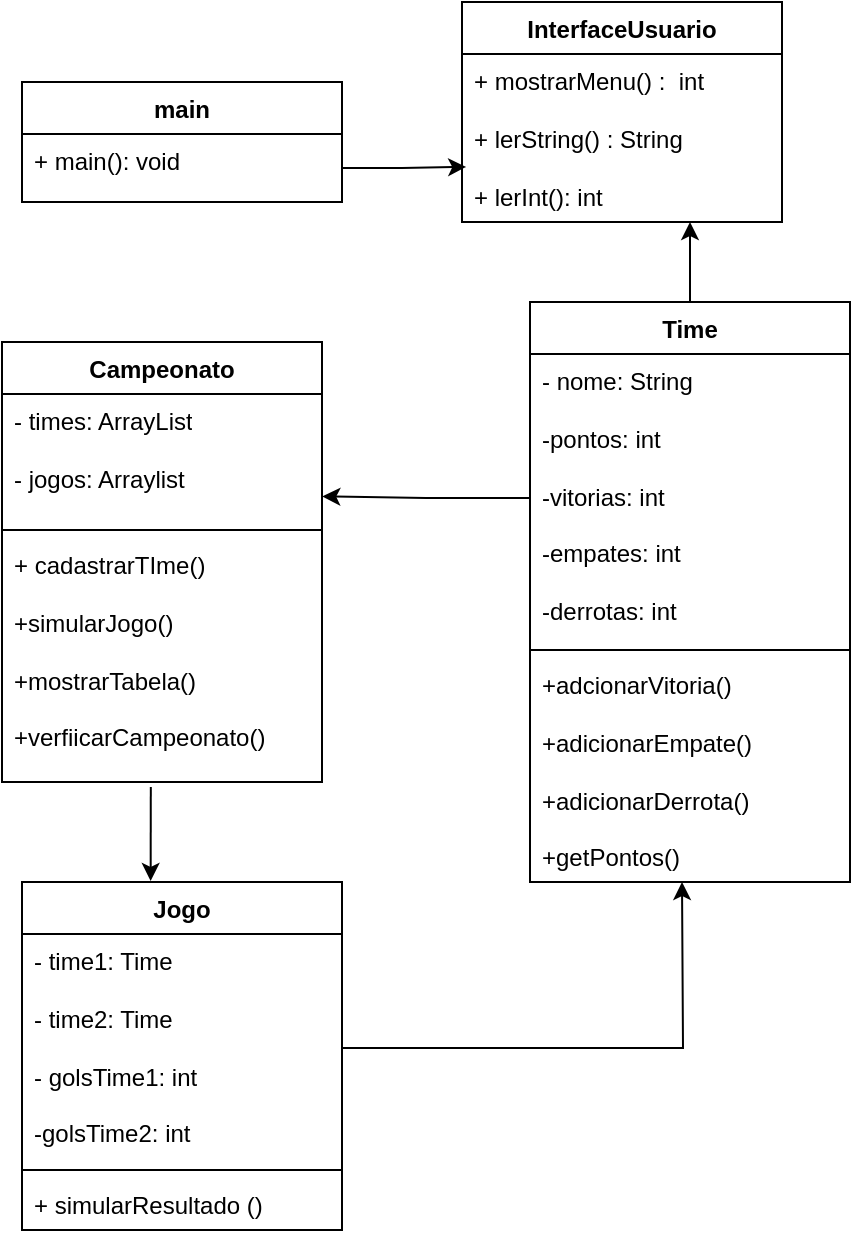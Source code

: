 <mxfile version="27.0.1">
  <diagram name="Página-1" id="pH_a19QfTKHQJZ6EzWCb">
    <mxGraphModel dx="1678" dy="914" grid="1" gridSize="10" guides="1" tooltips="1" connect="1" arrows="1" fold="1" page="1" pageScale="1" pageWidth="827" pageHeight="1169" math="0" shadow="0">
      <root>
        <mxCell id="0" />
        <mxCell id="1" parent="0" />
        <mxCell id="NJrLppduARZfvgmwY4LU-11" style="edgeStyle=orthogonalEdgeStyle;rounded=0;orthogonalLoop=1;jettySize=auto;html=1;" edge="1" parent="1" source="0q8sU8n2cPv7HC0M0FgE-62">
          <mxGeometry relative="1" as="geometry">
            <mxPoint x="414" y="160" as="targetPoint" />
          </mxGeometry>
        </mxCell>
        <mxCell id="0q8sU8n2cPv7HC0M0FgE-62" value="Time" style="swimlane;fontStyle=1;align=center;verticalAlign=top;childLayout=stackLayout;horizontal=1;startSize=26;horizontalStack=0;resizeParent=1;resizeParentMax=0;resizeLast=0;collapsible=1;marginBottom=0;whiteSpace=wrap;html=1;" parent="1" vertex="1">
          <mxGeometry x="334" y="200" width="160" height="290" as="geometry" />
        </mxCell>
        <mxCell id="0q8sU8n2cPv7HC0M0FgE-63" value="&lt;span style=&quot;text-wrap-mode: nowrap;&quot;&gt;- nome: String&lt;/span&gt;&lt;br style=&quot;padding: 0px; margin: 0px; text-wrap-mode: nowrap;&quot;&gt;&lt;br style=&quot;padding: 0px; margin: 0px; text-wrap-mode: nowrap;&quot;&gt;&lt;span style=&quot;text-wrap-mode: nowrap;&quot;&gt;-pontos: int&lt;/span&gt;&lt;br style=&quot;padding: 0px; margin: 0px; text-wrap-mode: nowrap;&quot;&gt;&lt;br style=&quot;padding: 0px; margin: 0px; text-wrap-mode: nowrap;&quot;&gt;&lt;span style=&quot;text-wrap-mode: nowrap;&quot;&gt;-vitorias: int&lt;/span&gt;&lt;br style=&quot;padding: 0px; margin: 0px; text-wrap-mode: nowrap;&quot;&gt;&lt;br style=&quot;padding: 0px; margin: 0px; text-wrap-mode: nowrap;&quot;&gt;&lt;span style=&quot;text-wrap-mode: nowrap;&quot;&gt;-empates: int&lt;/span&gt;&lt;br style=&quot;padding: 0px; margin: 0px; text-wrap-mode: nowrap;&quot;&gt;&lt;br style=&quot;padding: 0px; margin: 0px; text-wrap-mode: nowrap;&quot;&gt;&lt;span style=&quot;text-wrap-mode: nowrap;&quot;&gt;-derrotas: int&lt;/span&gt;" style="text;strokeColor=none;fillColor=none;align=left;verticalAlign=top;spacingLeft=4;spacingRight=4;overflow=hidden;rotatable=0;points=[[0,0.5],[1,0.5]];portConstraint=eastwest;whiteSpace=wrap;html=1;" parent="0q8sU8n2cPv7HC0M0FgE-62" vertex="1">
          <mxGeometry y="26" width="160" height="144" as="geometry" />
        </mxCell>
        <mxCell id="0q8sU8n2cPv7HC0M0FgE-64" value="" style="line;strokeWidth=1;fillColor=none;align=left;verticalAlign=middle;spacingTop=-1;spacingLeft=3;spacingRight=3;rotatable=0;labelPosition=right;points=[];portConstraint=eastwest;strokeColor=inherit;" parent="0q8sU8n2cPv7HC0M0FgE-62" vertex="1">
          <mxGeometry y="170" width="160" height="8" as="geometry" />
        </mxCell>
        <mxCell id="0q8sU8n2cPv7HC0M0FgE-65" value="&lt;span style=&quot;text-wrap-mode: nowrap;&quot;&gt;+adcionarVitoria()&lt;br&gt;&lt;br&gt;+adicionarEmpate()&lt;br&gt;&lt;br&gt;+adicionarDerrota()&lt;br&gt;&lt;br&gt;+getPontos()&lt;/span&gt;" style="text;strokeColor=none;fillColor=none;align=left;verticalAlign=top;spacingLeft=4;spacingRight=4;overflow=hidden;rotatable=0;points=[[0,0.5],[1,0.5]];portConstraint=eastwest;whiteSpace=wrap;html=1;" parent="0q8sU8n2cPv7HC0M0FgE-62" vertex="1">
          <mxGeometry y="178" width="160" height="112" as="geometry" />
        </mxCell>
        <mxCell id="NJrLppduARZfvgmwY4LU-7" value="" style="line;strokeWidth=1;fillColor=none;align=left;verticalAlign=middle;spacingTop=-1;spacingLeft=3;spacingRight=3;rotatable=0;labelPosition=right;points=[];portConstraint=eastwest;strokeColor=inherit;" vertex="1" parent="0q8sU8n2cPv7HC0M0FgE-62">
          <mxGeometry y="290" width="160" as="geometry" />
        </mxCell>
        <mxCell id="0q8sU8n2cPv7HC0M0FgE-66" value="Campeonato" style="swimlane;fontStyle=1;align=center;verticalAlign=top;childLayout=stackLayout;horizontal=1;startSize=26;horizontalStack=0;resizeParent=1;resizeParentMax=0;resizeLast=0;collapsible=1;marginBottom=0;whiteSpace=wrap;html=1;" parent="1" vertex="1">
          <mxGeometry x="70" y="220" width="160" height="220" as="geometry" />
        </mxCell>
        <mxCell id="0q8sU8n2cPv7HC0M0FgE-67" value="&lt;span style=&quot;text-wrap-mode: nowrap;&quot;&gt;- times: ArrayList&lt;/span&gt;&lt;br style=&quot;padding: 0px; margin: 0px; text-wrap-mode: nowrap;&quot;&gt;&lt;br style=&quot;padding: 0px; margin: 0px; text-wrap-mode: nowrap;&quot;&gt;&lt;span style=&quot;text-wrap-mode: nowrap;&quot;&gt;- jogos: Arraylist&lt;/span&gt;" style="text;strokeColor=none;fillColor=none;align=left;verticalAlign=top;spacingLeft=4;spacingRight=4;overflow=hidden;rotatable=0;points=[[0,0.5],[1,0.5]];portConstraint=eastwest;whiteSpace=wrap;html=1;" parent="0q8sU8n2cPv7HC0M0FgE-66" vertex="1">
          <mxGeometry y="26" width="160" height="64" as="geometry" />
        </mxCell>
        <mxCell id="0q8sU8n2cPv7HC0M0FgE-68" value="" style="line;strokeWidth=1;fillColor=none;align=left;verticalAlign=middle;spacingTop=-1;spacingLeft=3;spacingRight=3;rotatable=0;labelPosition=right;points=[];portConstraint=eastwest;strokeColor=inherit;" parent="0q8sU8n2cPv7HC0M0FgE-66" vertex="1">
          <mxGeometry y="90" width="160" height="8" as="geometry" />
        </mxCell>
        <mxCell id="0q8sU8n2cPv7HC0M0FgE-69" value="&lt;span style=&quot;text-wrap-mode: nowrap;&quot;&gt;+ cadastrarTIme()&lt;br&gt;&lt;br&gt;&lt;/span&gt;&lt;span style=&quot;text-wrap-mode: nowrap;&quot;&gt;+simularJogo()&lt;br&gt;&lt;br&gt;&lt;/span&gt;&lt;span style=&quot;text-wrap-mode: nowrap;&quot;&gt;+mostrarTabela()&lt;/span&gt;&lt;br style=&quot;padding: 0px; margin: 0px; text-wrap-mode: nowrap;&quot;&gt;&lt;br style=&quot;padding: 0px; margin: 0px; text-wrap-mode: nowrap;&quot;&gt;&lt;span style=&quot;text-wrap-mode: nowrap;&quot;&gt;+verfiicarCampeonato()&lt;/span&gt;&lt;span style=&quot;text-wrap-mode: nowrap;&quot;&gt;&lt;br&gt;&lt;br&gt;&lt;br&gt;&lt;/span&gt;&lt;span style=&quot;text-wrap-mode: nowrap;&quot;&gt;&lt;/span&gt;" style="text;strokeColor=none;fillColor=none;align=left;verticalAlign=top;spacingLeft=4;spacingRight=4;overflow=hidden;rotatable=0;points=[[0,0.5],[1,0.5]];portConstraint=eastwest;whiteSpace=wrap;html=1;" parent="0q8sU8n2cPv7HC0M0FgE-66" vertex="1">
          <mxGeometry y="98" width="160" height="122" as="geometry" />
        </mxCell>
        <mxCell id="0q8sU8n2cPv7HC0M0FgE-70" value="Jogo" style="swimlane;fontStyle=1;align=center;verticalAlign=top;childLayout=stackLayout;horizontal=1;startSize=26;horizontalStack=0;resizeParent=1;resizeParentMax=0;resizeLast=0;collapsible=1;marginBottom=0;whiteSpace=wrap;html=1;" parent="1" vertex="1">
          <mxGeometry x="80" y="490" width="160" height="174" as="geometry" />
        </mxCell>
        <mxCell id="NJrLppduARZfvgmwY4LU-12" style="edgeStyle=orthogonalEdgeStyle;rounded=0;orthogonalLoop=1;jettySize=auto;html=1;" edge="1" parent="0q8sU8n2cPv7HC0M0FgE-70" source="0q8sU8n2cPv7HC0M0FgE-71">
          <mxGeometry relative="1" as="geometry">
            <mxPoint x="330" y="-2.274e-13" as="targetPoint" />
          </mxGeometry>
        </mxCell>
        <mxCell id="0q8sU8n2cPv7HC0M0FgE-71" value="- time1: Time&lt;div&gt;&lt;br&gt;- time2: Time&lt;br&gt;&lt;br&gt;- golsTime1: int&lt;br&gt;&lt;br&gt;-golsTime2: int&lt;/div&gt;" style="text;strokeColor=none;fillColor=none;align=left;verticalAlign=top;spacingLeft=4;spacingRight=4;overflow=hidden;rotatable=0;points=[[0,0.5],[1,0.5]];portConstraint=eastwest;whiteSpace=wrap;html=1;" parent="0q8sU8n2cPv7HC0M0FgE-70" vertex="1">
          <mxGeometry y="26" width="160" height="114" as="geometry" />
        </mxCell>
        <mxCell id="0q8sU8n2cPv7HC0M0FgE-72" value="" style="line;strokeWidth=1;fillColor=none;align=left;verticalAlign=middle;spacingTop=-1;spacingLeft=3;spacingRight=3;rotatable=0;labelPosition=right;points=[];portConstraint=eastwest;strokeColor=inherit;" parent="0q8sU8n2cPv7HC0M0FgE-70" vertex="1">
          <mxGeometry y="140" width="160" height="8" as="geometry" />
        </mxCell>
        <mxCell id="0q8sU8n2cPv7HC0M0FgE-73" value="+ simularResultado ()" style="text;strokeColor=none;fillColor=none;align=left;verticalAlign=top;spacingLeft=4;spacingRight=4;overflow=hidden;rotatable=0;points=[[0,0.5],[1,0.5]];portConstraint=eastwest;whiteSpace=wrap;html=1;" parent="0q8sU8n2cPv7HC0M0FgE-70" vertex="1">
          <mxGeometry y="148" width="160" height="26" as="geometry" />
        </mxCell>
        <mxCell id="0q8sU8n2cPv7HC0M0FgE-75" value="InterfaceUsuario" style="swimlane;fontStyle=1;align=center;verticalAlign=top;childLayout=stackLayout;horizontal=1;startSize=26;horizontalStack=0;resizeParent=1;resizeParentMax=0;resizeLast=0;collapsible=1;marginBottom=0;whiteSpace=wrap;html=1;" parent="1" vertex="1">
          <mxGeometry x="300" y="50" width="160" height="110" as="geometry" />
        </mxCell>
        <mxCell id="0q8sU8n2cPv7HC0M0FgE-76" value="+ mostrarMenu() :&amp;nbsp; int&lt;div&gt;&lt;br&gt;+ lerString() : String&lt;br&gt;&lt;br&gt;+ lerInt(): int&lt;br&gt;&lt;br&gt;&lt;/div&gt;" style="text;strokeColor=none;fillColor=none;align=left;verticalAlign=top;spacingLeft=4;spacingRight=4;overflow=hidden;rotatable=0;points=[[0,0.5],[1,0.5]];portConstraint=eastwest;whiteSpace=wrap;html=1;" parent="0q8sU8n2cPv7HC0M0FgE-75" vertex="1">
          <mxGeometry y="26" width="160" height="84" as="geometry" />
        </mxCell>
        <mxCell id="0q8sU8n2cPv7HC0M0FgE-77" value="" style="line;strokeWidth=1;fillColor=none;align=left;verticalAlign=middle;spacingTop=-1;spacingLeft=3;spacingRight=3;rotatable=0;labelPosition=right;points=[];portConstraint=eastwest;strokeColor=inherit;" parent="0q8sU8n2cPv7HC0M0FgE-75" vertex="1">
          <mxGeometry y="110" width="160" as="geometry" />
        </mxCell>
        <mxCell id="NJrLppduARZfvgmwY4LU-5" value="main" style="swimlane;fontStyle=1;align=center;verticalAlign=top;childLayout=stackLayout;horizontal=1;startSize=26;horizontalStack=0;resizeParent=1;resizeParentMax=0;resizeLast=0;collapsible=1;marginBottom=0;whiteSpace=wrap;html=1;" vertex="1" parent="1">
          <mxGeometry x="80" y="90" width="160" height="60" as="geometry" />
        </mxCell>
        <mxCell id="NJrLppduARZfvgmwY4LU-6" value="+ main(): void" style="text;strokeColor=none;fillColor=none;align=left;verticalAlign=top;spacingLeft=4;spacingRight=4;overflow=hidden;rotatable=0;points=[[0,0.5],[1,0.5]];portConstraint=eastwest;whiteSpace=wrap;html=1;" vertex="1" parent="NJrLppduARZfvgmwY4LU-5">
          <mxGeometry y="26" width="160" height="34" as="geometry" />
        </mxCell>
        <mxCell id="NJrLppduARZfvgmwY4LU-9" style="edgeStyle=orthogonalEdgeStyle;rounded=0;orthogonalLoop=1;jettySize=auto;html=1;entryX=1.001;entryY=0.8;entryDx=0;entryDy=0;entryPerimeter=0;" edge="1" parent="1" source="0q8sU8n2cPv7HC0M0FgE-63" target="0q8sU8n2cPv7HC0M0FgE-67">
          <mxGeometry relative="1" as="geometry" />
        </mxCell>
        <mxCell id="NJrLppduARZfvgmwY4LU-10" style="edgeStyle=orthogonalEdgeStyle;rounded=0;orthogonalLoop=1;jettySize=auto;html=1;entryX=0.013;entryY=0.672;entryDx=0;entryDy=0;entryPerimeter=0;" edge="1" parent="1" source="NJrLppduARZfvgmwY4LU-6" target="0q8sU8n2cPv7HC0M0FgE-76">
          <mxGeometry relative="1" as="geometry" />
        </mxCell>
        <mxCell id="NJrLppduARZfvgmwY4LU-13" value="" style="endArrow=classic;html=1;rounded=0;exitX=0.465;exitY=1.02;exitDx=0;exitDy=0;exitPerimeter=0;entryX=0.402;entryY=-0.003;entryDx=0;entryDy=0;entryPerimeter=0;" edge="1" parent="1" source="0q8sU8n2cPv7HC0M0FgE-69" target="0q8sU8n2cPv7HC0M0FgE-70">
          <mxGeometry width="50" height="50" relative="1" as="geometry">
            <mxPoint x="300" y="340" as="sourcePoint" />
            <mxPoint x="350" y="290" as="targetPoint" />
          </mxGeometry>
        </mxCell>
      </root>
    </mxGraphModel>
  </diagram>
</mxfile>
